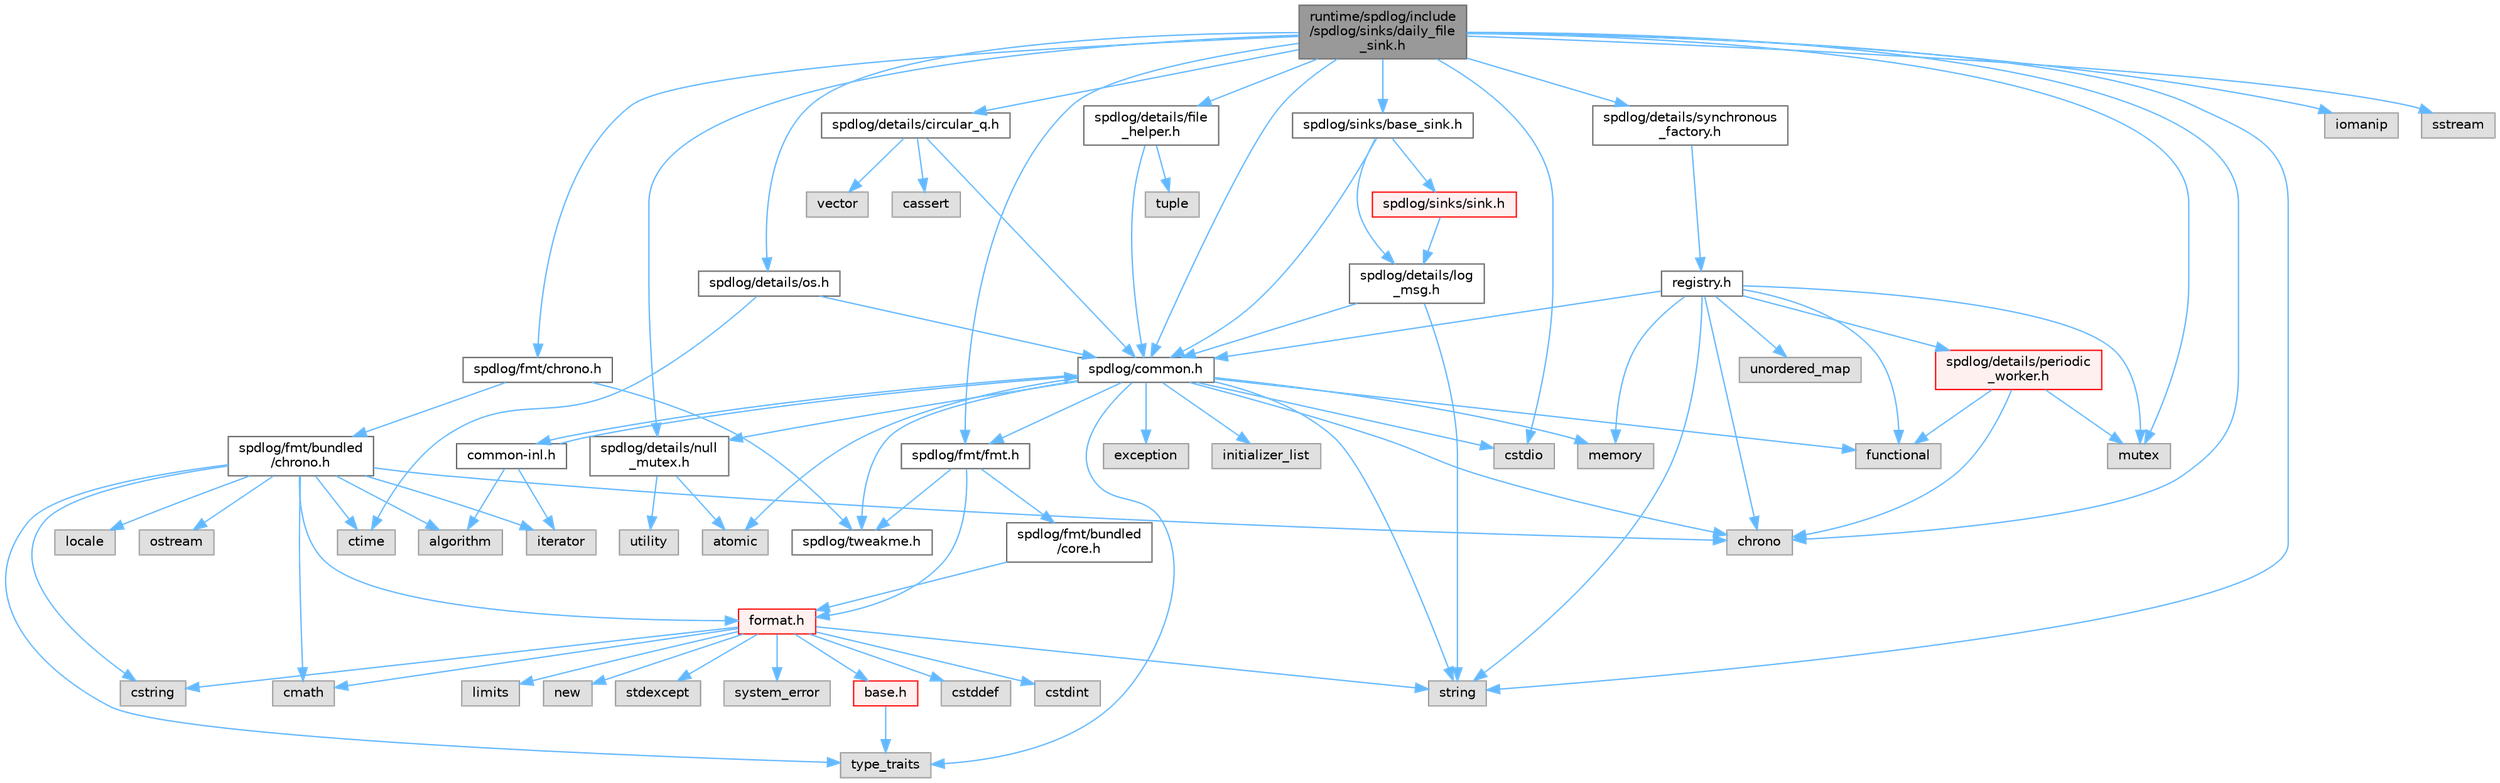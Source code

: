 digraph "runtime/spdlog/include/spdlog/sinks/daily_file_sink.h"
{
 // LATEX_PDF_SIZE
  bgcolor="transparent";
  edge [fontname=Helvetica,fontsize=10,labelfontname=Helvetica,labelfontsize=10];
  node [fontname=Helvetica,fontsize=10,shape=box,height=0.2,width=0.4];
  Node1 [id="Node000001",label="runtime/spdlog/include\l/spdlog/sinks/daily_file\l_sink.h",height=0.2,width=0.4,color="gray40", fillcolor="grey60", style="filled", fontcolor="black",tooltip=" "];
  Node1 -> Node2 [id="edge1_Node000001_Node000002",color="steelblue1",style="solid",tooltip=" "];
  Node2 [id="Node000002",label="spdlog/common.h",height=0.2,width=0.4,color="grey40", fillcolor="white", style="filled",URL="$common_8h.html",tooltip=" "];
  Node2 -> Node3 [id="edge2_Node000002_Node000003",color="steelblue1",style="solid",tooltip=" "];
  Node3 [id="Node000003",label="spdlog/details/null\l_mutex.h",height=0.2,width=0.4,color="grey40", fillcolor="white", style="filled",URL="$null__mutex_8h.html",tooltip=" "];
  Node3 -> Node4 [id="edge3_Node000003_Node000004",color="steelblue1",style="solid",tooltip=" "];
  Node4 [id="Node000004",label="atomic",height=0.2,width=0.4,color="grey60", fillcolor="#E0E0E0", style="filled",tooltip=" "];
  Node3 -> Node5 [id="edge4_Node000003_Node000005",color="steelblue1",style="solid",tooltip=" "];
  Node5 [id="Node000005",label="utility",height=0.2,width=0.4,color="grey60", fillcolor="#E0E0E0", style="filled",tooltip=" "];
  Node2 -> Node6 [id="edge5_Node000002_Node000006",color="steelblue1",style="solid",tooltip=" "];
  Node6 [id="Node000006",label="spdlog/tweakme.h",height=0.2,width=0.4,color="grey40", fillcolor="white", style="filled",URL="$tweakme_8h.html",tooltip=" "];
  Node2 -> Node4 [id="edge6_Node000002_Node000004",color="steelblue1",style="solid",tooltip=" "];
  Node2 -> Node7 [id="edge7_Node000002_Node000007",color="steelblue1",style="solid",tooltip=" "];
  Node7 [id="Node000007",label="chrono",height=0.2,width=0.4,color="grey60", fillcolor="#E0E0E0", style="filled",tooltip=" "];
  Node2 -> Node8 [id="edge8_Node000002_Node000008",color="steelblue1",style="solid",tooltip=" "];
  Node8 [id="Node000008",label="cstdio",height=0.2,width=0.4,color="grey60", fillcolor="#E0E0E0", style="filled",tooltip=" "];
  Node2 -> Node9 [id="edge9_Node000002_Node000009",color="steelblue1",style="solid",tooltip=" "];
  Node9 [id="Node000009",label="exception",height=0.2,width=0.4,color="grey60", fillcolor="#E0E0E0", style="filled",tooltip=" "];
  Node2 -> Node10 [id="edge10_Node000002_Node000010",color="steelblue1",style="solid",tooltip=" "];
  Node10 [id="Node000010",label="functional",height=0.2,width=0.4,color="grey60", fillcolor="#E0E0E0", style="filled",tooltip=" "];
  Node2 -> Node11 [id="edge11_Node000002_Node000011",color="steelblue1",style="solid",tooltip=" "];
  Node11 [id="Node000011",label="initializer_list",height=0.2,width=0.4,color="grey60", fillcolor="#E0E0E0", style="filled",tooltip=" "];
  Node2 -> Node12 [id="edge12_Node000002_Node000012",color="steelblue1",style="solid",tooltip=" "];
  Node12 [id="Node000012",label="memory",height=0.2,width=0.4,color="grey60", fillcolor="#E0E0E0", style="filled",tooltip=" "];
  Node2 -> Node13 [id="edge13_Node000002_Node000013",color="steelblue1",style="solid",tooltip=" "];
  Node13 [id="Node000013",label="string",height=0.2,width=0.4,color="grey60", fillcolor="#E0E0E0", style="filled",tooltip=" "];
  Node2 -> Node14 [id="edge14_Node000002_Node000014",color="steelblue1",style="solid",tooltip=" "];
  Node14 [id="Node000014",label="type_traits",height=0.2,width=0.4,color="grey60", fillcolor="#E0E0E0", style="filled",tooltip=" "];
  Node2 -> Node15 [id="edge15_Node000002_Node000015",color="steelblue1",style="solid",tooltip=" "];
  Node15 [id="Node000015",label="spdlog/fmt/fmt.h",height=0.2,width=0.4,color="grey40", fillcolor="white", style="filled",URL="$fmt_8h.html",tooltip=" "];
  Node15 -> Node6 [id="edge16_Node000015_Node000006",color="steelblue1",style="solid",tooltip=" "];
  Node15 -> Node16 [id="edge17_Node000015_Node000016",color="steelblue1",style="solid",tooltip=" "];
  Node16 [id="Node000016",label="spdlog/fmt/bundled\l/core.h",height=0.2,width=0.4,color="grey40", fillcolor="white", style="filled",URL="$core_8h.html",tooltip=" "];
  Node16 -> Node17 [id="edge18_Node000016_Node000017",color="steelblue1",style="solid",tooltip=" "];
  Node17 [id="Node000017",label="format.h",height=0.2,width=0.4,color="red", fillcolor="#FFF0F0", style="filled",URL="$spdlog_2include_2spdlog_2fmt_2bundled_2format_8h.html",tooltip=" "];
  Node17 -> Node18 [id="edge19_Node000017_Node000018",color="steelblue1",style="solid",tooltip=" "];
  Node18 [id="Node000018",label="base.h",height=0.2,width=0.4,color="red", fillcolor="#FFF0F0", style="filled",URL="$base_8h.html",tooltip=" "];
  Node18 -> Node14 [id="edge20_Node000018_Node000014",color="steelblue1",style="solid",tooltip=" "];
  Node17 -> Node165 [id="edge21_Node000017_Node000165",color="steelblue1",style="solid",tooltip=" "];
  Node165 [id="Node000165",label="cmath",height=0.2,width=0.4,color="grey60", fillcolor="#E0E0E0", style="filled",tooltip=" "];
  Node17 -> Node24 [id="edge22_Node000017_Node000024",color="steelblue1",style="solid",tooltip=" "];
  Node24 [id="Node000024",label="cstddef",height=0.2,width=0.4,color="grey60", fillcolor="#E0E0E0", style="filled",tooltip=" "];
  Node17 -> Node25 [id="edge23_Node000017_Node000025",color="steelblue1",style="solid",tooltip=" "];
  Node25 [id="Node000025",label="cstdint",height=0.2,width=0.4,color="grey60", fillcolor="#E0E0E0", style="filled",tooltip=" "];
  Node17 -> Node27 [id="edge24_Node000017_Node000027",color="steelblue1",style="solid",tooltip=" "];
  Node27 [id="Node000027",label="cstring",height=0.2,width=0.4,color="grey60", fillcolor="#E0E0E0", style="filled",tooltip=" "];
  Node17 -> Node166 [id="edge25_Node000017_Node000166",color="steelblue1",style="solid",tooltip=" "];
  Node166 [id="Node000166",label="limits",height=0.2,width=0.4,color="grey60", fillcolor="#E0E0E0", style="filled",tooltip=" "];
  Node17 -> Node63 [id="edge26_Node000017_Node000063",color="steelblue1",style="solid",tooltip=" "];
  Node63 [id="Node000063",label="new",height=0.2,width=0.4,color="grey60", fillcolor="#E0E0E0", style="filled",tooltip=" "];
  Node17 -> Node167 [id="edge27_Node000017_Node000167",color="steelblue1",style="solid",tooltip=" "];
  Node167 [id="Node000167",label="stdexcept",height=0.2,width=0.4,color="grey60", fillcolor="#E0E0E0", style="filled",tooltip=" "];
  Node17 -> Node13 [id="edge28_Node000017_Node000013",color="steelblue1",style="solid",tooltip=" "];
  Node17 -> Node168 [id="edge29_Node000017_Node000168",color="steelblue1",style="solid",tooltip=" "];
  Node168 [id="Node000168",label="system_error",height=0.2,width=0.4,color="grey60", fillcolor="#E0E0E0", style="filled",tooltip=" "];
  Node15 -> Node17 [id="edge30_Node000015_Node000017",color="steelblue1",style="solid",tooltip=" "];
  Node2 -> Node174 [id="edge31_Node000002_Node000174",color="steelblue1",style="solid",tooltip=" "];
  Node174 [id="Node000174",label="common-inl.h",height=0.2,width=0.4,color="grey40", fillcolor="white", style="filled",URL="$common-inl_8h.html",tooltip=" "];
  Node174 -> Node2 [id="edge32_Node000174_Node000002",color="steelblue1",style="solid",tooltip=" "];
  Node174 -> Node170 [id="edge33_Node000174_Node000170",color="steelblue1",style="solid",tooltip=" "];
  Node170 [id="Node000170",label="algorithm",height=0.2,width=0.4,color="grey60", fillcolor="#E0E0E0", style="filled",tooltip=" "];
  Node174 -> Node175 [id="edge34_Node000174_Node000175",color="steelblue1",style="solid",tooltip=" "];
  Node175 [id="Node000175",label="iterator",height=0.2,width=0.4,color="grey60", fillcolor="#E0E0E0", style="filled",tooltip=" "];
  Node1 -> Node176 [id="edge35_Node000001_Node000176",color="steelblue1",style="solid",tooltip=" "];
  Node176 [id="Node000176",label="spdlog/details/circular_q.h",height=0.2,width=0.4,color="grey40", fillcolor="white", style="filled",URL="$circular__q_8h.html",tooltip=" "];
  Node176 -> Node26 [id="edge36_Node000176_Node000026",color="steelblue1",style="solid",tooltip=" "];
  Node26 [id="Node000026",label="cassert",height=0.2,width=0.4,color="grey60", fillcolor="#E0E0E0", style="filled",tooltip=" "];
  Node176 -> Node177 [id="edge37_Node000176_Node000177",color="steelblue1",style="solid",tooltip=" "];
  Node177 [id="Node000177",label="vector",height=0.2,width=0.4,color="grey60", fillcolor="#E0E0E0", style="filled",tooltip=" "];
  Node176 -> Node2 [id="edge38_Node000176_Node000002",color="steelblue1",style="solid",tooltip=" "];
  Node1 -> Node178 [id="edge39_Node000001_Node000178",color="steelblue1",style="solid",tooltip=" "];
  Node178 [id="Node000178",label="spdlog/details/file\l_helper.h",height=0.2,width=0.4,color="grey40", fillcolor="white", style="filled",URL="$file__helper_8h.html",tooltip=" "];
  Node178 -> Node2 [id="edge40_Node000178_Node000002",color="steelblue1",style="solid",tooltip=" "];
  Node178 -> Node179 [id="edge41_Node000178_Node000179",color="steelblue1",style="solid",tooltip=" "];
  Node179 [id="Node000179",label="tuple",height=0.2,width=0.4,color="grey60", fillcolor="#E0E0E0", style="filled",tooltip=" "];
  Node1 -> Node3 [id="edge42_Node000001_Node000003",color="steelblue1",style="solid",tooltip=" "];
  Node1 -> Node180 [id="edge43_Node000001_Node000180",color="steelblue1",style="solid",tooltip=" "];
  Node180 [id="Node000180",label="spdlog/details/os.h",height=0.2,width=0.4,color="grey40", fillcolor="white", style="filled",URL="$details_2os_8h.html",tooltip=" "];
  Node180 -> Node181 [id="edge44_Node000180_Node000181",color="steelblue1",style="solid",tooltip=" "];
  Node181 [id="Node000181",label="ctime",height=0.2,width=0.4,color="grey60", fillcolor="#E0E0E0", style="filled",tooltip=" "];
  Node180 -> Node2 [id="edge45_Node000180_Node000002",color="steelblue1",style="solid",tooltip=" "];
  Node1 -> Node182 [id="edge46_Node000001_Node000182",color="steelblue1",style="solid",tooltip=" "];
  Node182 [id="Node000182",label="spdlog/details/synchronous\l_factory.h",height=0.2,width=0.4,color="grey40", fillcolor="white", style="filled",URL="$synchronous__factory_8h.html",tooltip=" "];
  Node182 -> Node183 [id="edge47_Node000182_Node000183",color="steelblue1",style="solid",tooltip=" "];
  Node183 [id="Node000183",label="registry.h",height=0.2,width=0.4,color="grey40", fillcolor="white", style="filled",URL="$registry_8h.html",tooltip=" "];
  Node183 -> Node2 [id="edge48_Node000183_Node000002",color="steelblue1",style="solid",tooltip=" "];
  Node183 -> Node184 [id="edge49_Node000183_Node000184",color="steelblue1",style="solid",tooltip=" "];
  Node184 [id="Node000184",label="spdlog/details/periodic\l_worker.h",height=0.2,width=0.4,color="red", fillcolor="#FFF0F0", style="filled",URL="$periodic__worker_8h.html",tooltip=" "];
  Node184 -> Node7 [id="edge50_Node000184_Node000007",color="steelblue1",style="solid",tooltip=" "];
  Node184 -> Node10 [id="edge51_Node000184_Node000010",color="steelblue1",style="solid",tooltip=" "];
  Node184 -> Node186 [id="edge52_Node000184_Node000186",color="steelblue1",style="solid",tooltip=" "];
  Node186 [id="Node000186",label="mutex",height=0.2,width=0.4,color="grey60", fillcolor="#E0E0E0", style="filled",tooltip=" "];
  Node183 -> Node7 [id="edge53_Node000183_Node000007",color="steelblue1",style="solid",tooltip=" "];
  Node183 -> Node10 [id="edge54_Node000183_Node000010",color="steelblue1",style="solid",tooltip=" "];
  Node183 -> Node12 [id="edge55_Node000183_Node000012",color="steelblue1",style="solid",tooltip=" "];
  Node183 -> Node186 [id="edge56_Node000183_Node000186",color="steelblue1",style="solid",tooltip=" "];
  Node183 -> Node13 [id="edge57_Node000183_Node000013",color="steelblue1",style="solid",tooltip=" "];
  Node183 -> Node188 [id="edge58_Node000183_Node000188",color="steelblue1",style="solid",tooltip=" "];
  Node188 [id="Node000188",label="unordered_map",height=0.2,width=0.4,color="grey60", fillcolor="#E0E0E0", style="filled",tooltip=" "];
  Node1 -> Node189 [id="edge59_Node000001_Node000189",color="steelblue1",style="solid",tooltip=" "];
  Node189 [id="Node000189",label="spdlog/fmt/chrono.h",height=0.2,width=0.4,color="grey40", fillcolor="white", style="filled",URL="$spdlog_2include_2spdlog_2fmt_2chrono_8h.html",tooltip=" "];
  Node189 -> Node6 [id="edge60_Node000189_Node000006",color="steelblue1",style="solid",tooltip=" "];
  Node189 -> Node190 [id="edge61_Node000189_Node000190",color="steelblue1",style="solid",tooltip=" "];
  Node190 [id="Node000190",label="spdlog/fmt/bundled\l/chrono.h",height=0.2,width=0.4,color="grey40", fillcolor="white", style="filled",URL="$spdlog_2include_2spdlog_2fmt_2bundled_2chrono_8h.html",tooltip=" "];
  Node190 -> Node170 [id="edge62_Node000190_Node000170",color="steelblue1",style="solid",tooltip=" "];
  Node190 -> Node7 [id="edge63_Node000190_Node000007",color="steelblue1",style="solid",tooltip=" "];
  Node190 -> Node165 [id="edge64_Node000190_Node000165",color="steelblue1",style="solid",tooltip=" "];
  Node190 -> Node27 [id="edge65_Node000190_Node000027",color="steelblue1",style="solid",tooltip=" "];
  Node190 -> Node181 [id="edge66_Node000190_Node000181",color="steelblue1",style="solid",tooltip=" "];
  Node190 -> Node175 [id="edge67_Node000190_Node000175",color="steelblue1",style="solid",tooltip=" "];
  Node190 -> Node173 [id="edge68_Node000190_Node000173",color="steelblue1",style="solid",tooltip=" "];
  Node173 [id="Node000173",label="locale",height=0.2,width=0.4,color="grey60", fillcolor="#E0E0E0", style="filled",tooltip=" "];
  Node190 -> Node191 [id="edge69_Node000190_Node000191",color="steelblue1",style="solid",tooltip=" "];
  Node191 [id="Node000191",label="ostream",height=0.2,width=0.4,color="grey60", fillcolor="#E0E0E0", style="filled",tooltip=" "];
  Node190 -> Node14 [id="edge70_Node000190_Node000014",color="steelblue1",style="solid",tooltip=" "];
  Node190 -> Node17 [id="edge71_Node000190_Node000017",color="steelblue1",style="solid",tooltip=" "];
  Node1 -> Node15 [id="edge72_Node000001_Node000015",color="steelblue1",style="solid",tooltip=" "];
  Node1 -> Node192 [id="edge73_Node000001_Node000192",color="steelblue1",style="solid",tooltip=" "];
  Node192 [id="Node000192",label="spdlog/sinks/base_sink.h",height=0.2,width=0.4,color="grey40", fillcolor="white", style="filled",URL="$base__sink_8h.html",tooltip=" "];
  Node192 -> Node2 [id="edge74_Node000192_Node000002",color="steelblue1",style="solid",tooltip=" "];
  Node192 -> Node193 [id="edge75_Node000192_Node000193",color="steelblue1",style="solid",tooltip=" "];
  Node193 [id="Node000193",label="spdlog/details/log\l_msg.h",height=0.2,width=0.4,color="grey40", fillcolor="white", style="filled",URL="$log__msg_8h.html",tooltip=" "];
  Node193 -> Node2 [id="edge76_Node000193_Node000002",color="steelblue1",style="solid",tooltip=" "];
  Node193 -> Node13 [id="edge77_Node000193_Node000013",color="steelblue1",style="solid",tooltip=" "];
  Node192 -> Node194 [id="edge78_Node000192_Node000194",color="steelblue1",style="solid",tooltip=" "];
  Node194 [id="Node000194",label="spdlog/sinks/sink.h",height=0.2,width=0.4,color="red", fillcolor="#FFF0F0", style="filled",URL="$sink_8h.html",tooltip=" "];
  Node194 -> Node193 [id="edge79_Node000194_Node000193",color="steelblue1",style="solid",tooltip=" "];
  Node1 -> Node7 [id="edge80_Node000001_Node000007",color="steelblue1",style="solid",tooltip=" "];
  Node1 -> Node8 [id="edge81_Node000001_Node000008",color="steelblue1",style="solid",tooltip=" "];
  Node1 -> Node196 [id="edge82_Node000001_Node000196",color="steelblue1",style="solid",tooltip=" "];
  Node196 [id="Node000196",label="iomanip",height=0.2,width=0.4,color="grey60", fillcolor="#E0E0E0", style="filled",tooltip=" "];
  Node1 -> Node186 [id="edge83_Node000001_Node000186",color="steelblue1",style="solid",tooltip=" "];
  Node1 -> Node197 [id="edge84_Node000001_Node000197",color="steelblue1",style="solid",tooltip=" "];
  Node197 [id="Node000197",label="sstream",height=0.2,width=0.4,color="grey60", fillcolor="#E0E0E0", style="filled",tooltip=" "];
  Node1 -> Node13 [id="edge85_Node000001_Node000013",color="steelblue1",style="solid",tooltip=" "];
}
